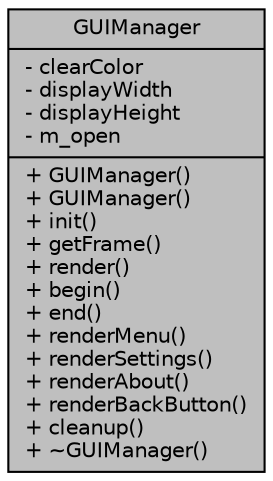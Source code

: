 digraph "GUIManager"
{
 // INTERACTIVE_SVG=YES
 // LATEX_PDF_SIZE
  edge [fontname="Helvetica",fontsize="10",labelfontname="Helvetica",labelfontsize="10"];
  node [fontname="Helvetica",fontsize="10",shape=record];
  Node1 [label="{GUIManager\n|- clearColor\l- displayWidth\l- displayHeight\l- m_open\l|+ GUIManager()\l+ GUIManager()\l+ init()\l+ getFrame()\l+ render()\l+ begin()\l+ end()\l+ renderMenu()\l+ renderSettings()\l+ renderAbout()\l+ renderBackButton()\l+ cleanup()\l+ ~GUIManager()\l}",height=0.2,width=0.4,color="black", fillcolor="grey75", style="filled", fontcolor="black",tooltip=" "];
}
